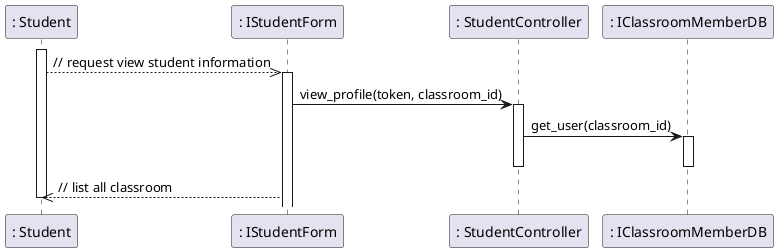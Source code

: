 @startuml viewStudent
activate ": Student"
": Student" -->> ": IStudentForm": // request view student information
activate ": IStudentForm"
": IStudentForm" -> ": StudentController": view_profile(token, classroom_id)
activate ": StudentController"
": StudentController" -> ": IClassroomMemberDB": get_user(classroom_id)
activate ": IClassroomMemberDB"
deactivate ": IClassroomMemberDB"
deactivate ": StudentController"
": IStudentForm" -->> ": Student": // list all classroom
deactivate ": Student"

@enduml